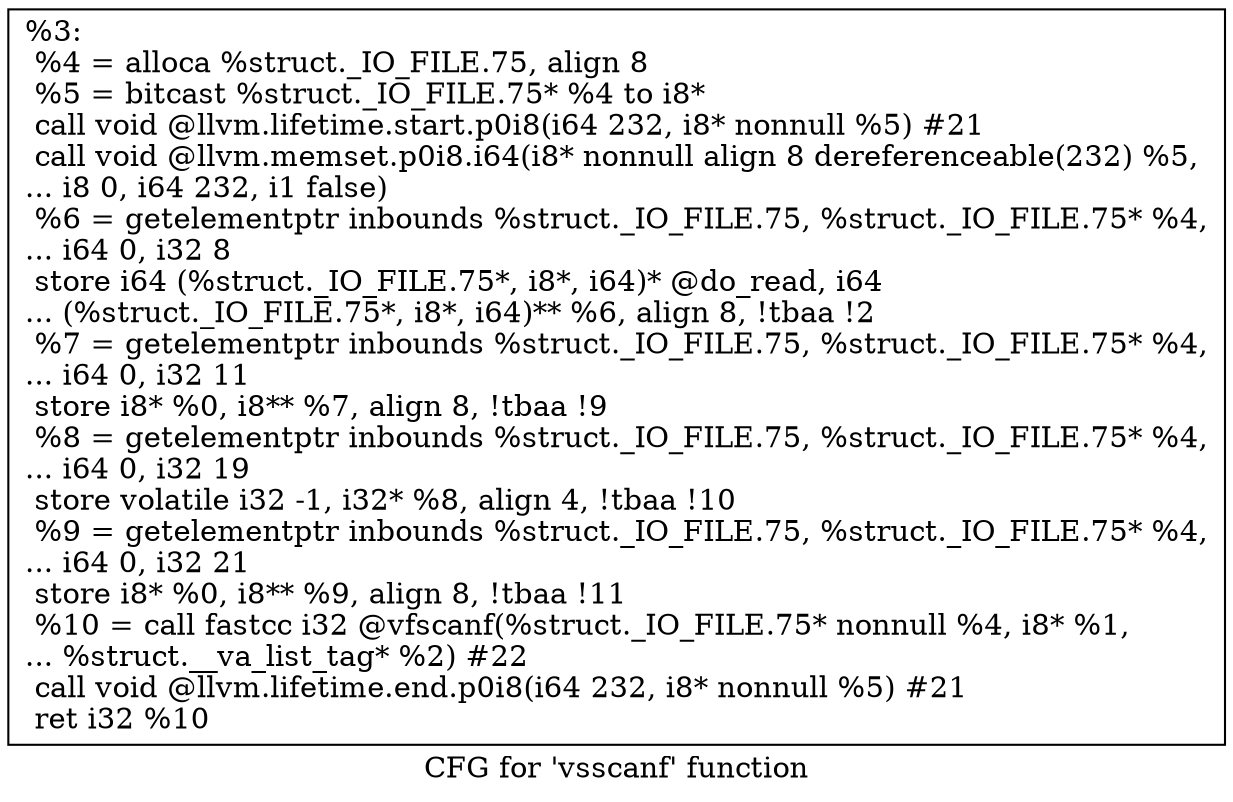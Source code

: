 digraph "CFG for 'vsscanf' function" {
	label="CFG for 'vsscanf' function";

	Node0x28b61c0 [shape=record,label="{%3:\l  %4 = alloca %struct._IO_FILE.75, align 8\l  %5 = bitcast %struct._IO_FILE.75* %4 to i8*\l  call void @llvm.lifetime.start.p0i8(i64 232, i8* nonnull %5) #21\l  call void @llvm.memset.p0i8.i64(i8* nonnull align 8 dereferenceable(232) %5,\l... i8 0, i64 232, i1 false)\l  %6 = getelementptr inbounds %struct._IO_FILE.75, %struct._IO_FILE.75* %4,\l... i64 0, i32 8\l  store i64 (%struct._IO_FILE.75*, i8*, i64)* @do_read, i64\l... (%struct._IO_FILE.75*, i8*, i64)** %6, align 8, !tbaa !2\l  %7 = getelementptr inbounds %struct._IO_FILE.75, %struct._IO_FILE.75* %4,\l... i64 0, i32 11\l  store i8* %0, i8** %7, align 8, !tbaa !9\l  %8 = getelementptr inbounds %struct._IO_FILE.75, %struct._IO_FILE.75* %4,\l... i64 0, i32 19\l  store volatile i32 -1, i32* %8, align 4, !tbaa !10\l  %9 = getelementptr inbounds %struct._IO_FILE.75, %struct._IO_FILE.75* %4,\l... i64 0, i32 21\l  store i8* %0, i8** %9, align 8, !tbaa !11\l  %10 = call fastcc i32 @vfscanf(%struct._IO_FILE.75* nonnull %4, i8* %1,\l... %struct.__va_list_tag* %2) #22\l  call void @llvm.lifetime.end.p0i8(i64 232, i8* nonnull %5) #21\l  ret i32 %10\l}"];
}
